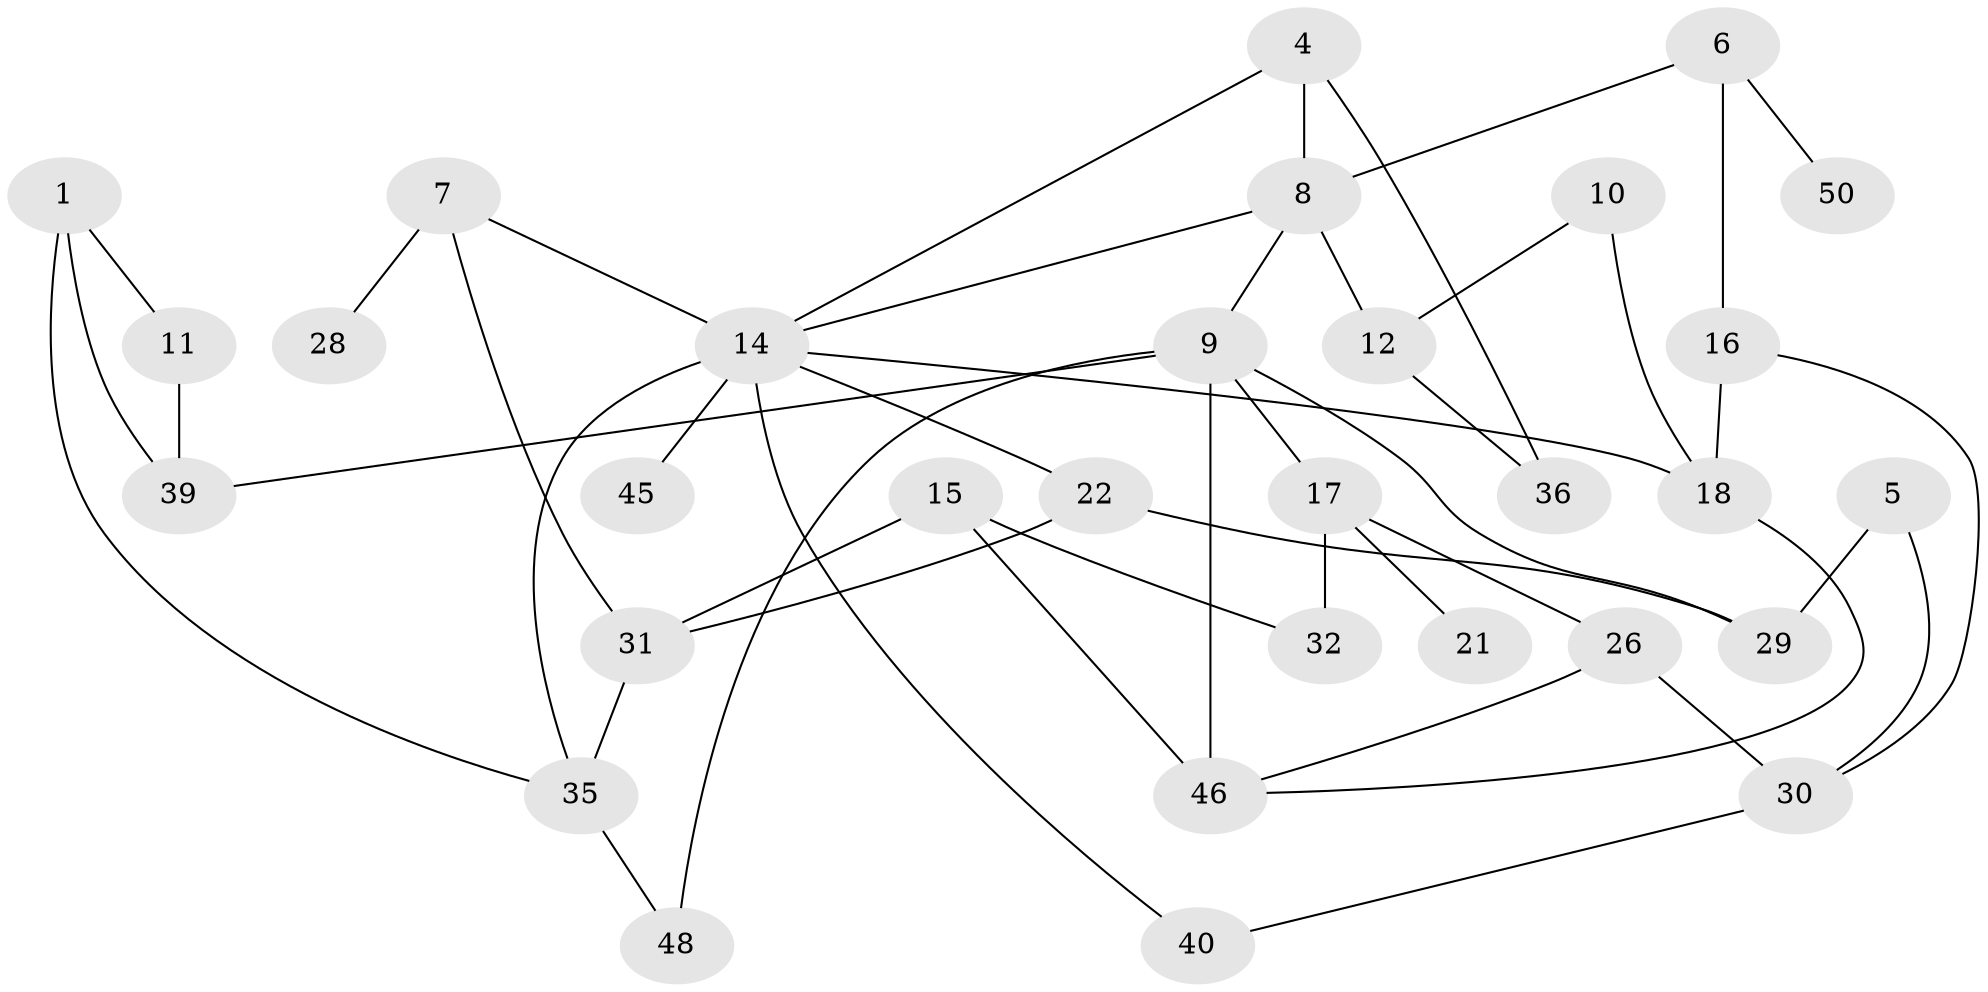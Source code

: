// original degree distribution, {1: 0.22772277227722773, 0: 0.18811881188118812, 2: 0.25742574257425743, 3: 0.15841584158415842, 4: 0.07920792079207921, 5: 0.0891089108910891}
// Generated by graph-tools (version 1.1) at 2025/33/03/09/25 02:33:44]
// undirected, 31 vertices, 47 edges
graph export_dot {
graph [start="1"]
  node [color=gray90,style=filled];
  1;
  4;
  5;
  6;
  7;
  8;
  9;
  10;
  11;
  12;
  14;
  15;
  16;
  17;
  18;
  21;
  22;
  26;
  28;
  29;
  30;
  31;
  32;
  35;
  36;
  39;
  40;
  45;
  46;
  48;
  50;
  1 -- 11 [weight=1.0];
  1 -- 35 [weight=1.0];
  1 -- 39 [weight=1.0];
  4 -- 8 [weight=1.0];
  4 -- 14 [weight=1.0];
  4 -- 36 [weight=1.0];
  5 -- 29 [weight=1.0];
  5 -- 30 [weight=1.0];
  6 -- 8 [weight=1.0];
  6 -- 16 [weight=1.0];
  6 -- 50 [weight=1.0];
  7 -- 14 [weight=2.0];
  7 -- 28 [weight=1.0];
  7 -- 31 [weight=3.0];
  8 -- 9 [weight=1.0];
  8 -- 12 [weight=1.0];
  8 -- 14 [weight=1.0];
  9 -- 17 [weight=1.0];
  9 -- 29 [weight=1.0];
  9 -- 39 [weight=1.0];
  9 -- 46 [weight=3.0];
  9 -- 48 [weight=1.0];
  10 -- 12 [weight=1.0];
  10 -- 18 [weight=1.0];
  11 -- 39 [weight=1.0];
  12 -- 36 [weight=1.0];
  14 -- 18 [weight=1.0];
  14 -- 22 [weight=1.0];
  14 -- 35 [weight=1.0];
  14 -- 40 [weight=1.0];
  14 -- 45 [weight=1.0];
  15 -- 31 [weight=1.0];
  15 -- 32 [weight=1.0];
  15 -- 46 [weight=1.0];
  16 -- 18 [weight=1.0];
  16 -- 30 [weight=1.0];
  17 -- 21 [weight=1.0];
  17 -- 26 [weight=2.0];
  17 -- 32 [weight=1.0];
  18 -- 46 [weight=1.0];
  22 -- 29 [weight=1.0];
  22 -- 31 [weight=1.0];
  26 -- 30 [weight=1.0];
  26 -- 46 [weight=1.0];
  30 -- 40 [weight=1.0];
  31 -- 35 [weight=1.0];
  35 -- 48 [weight=1.0];
}
